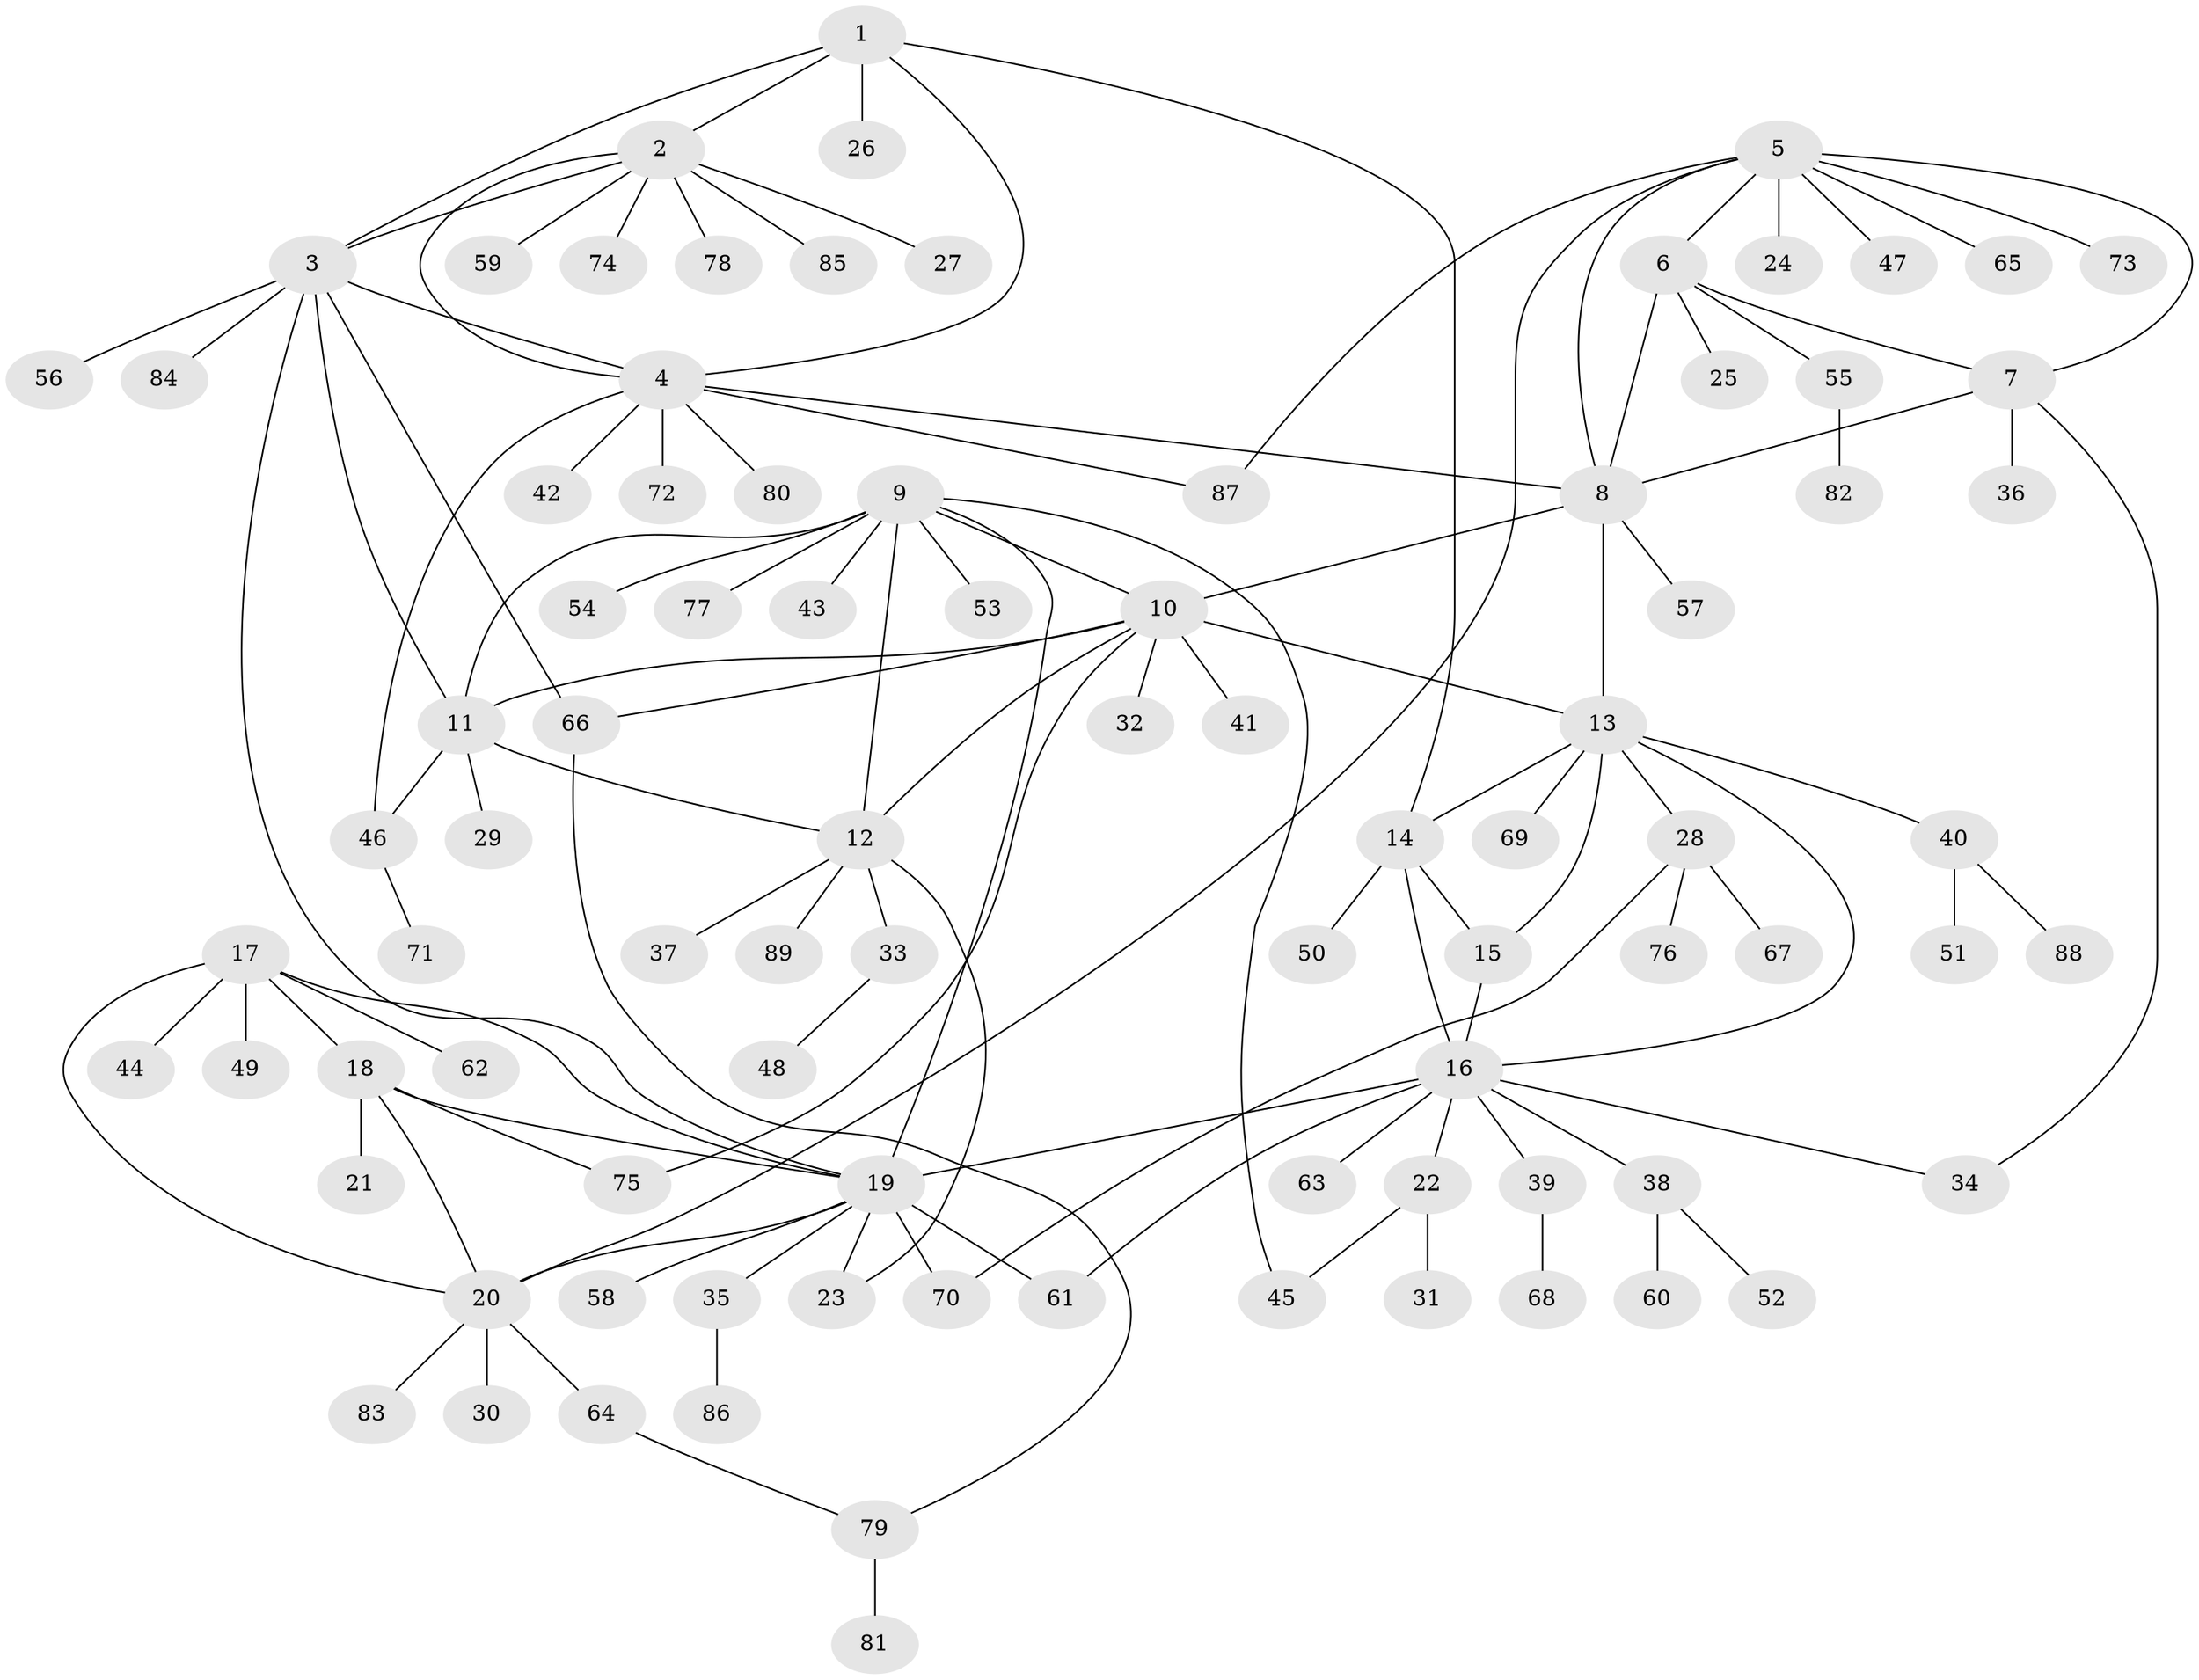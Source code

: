// coarse degree distribution, {8: 0.018867924528301886, 5: 0.05660377358490566, 3: 0.018867924528301886, 17: 0.018867924528301886, 1: 0.7924528301886793, 2: 0.05660377358490566, 7: 0.018867924528301886, 16: 0.018867924528301886}
// Generated by graph-tools (version 1.1) at 2025/57/03/04/25 21:57:35]
// undirected, 89 vertices, 119 edges
graph export_dot {
graph [start="1"]
  node [color=gray90,style=filled];
  1;
  2;
  3;
  4;
  5;
  6;
  7;
  8;
  9;
  10;
  11;
  12;
  13;
  14;
  15;
  16;
  17;
  18;
  19;
  20;
  21;
  22;
  23;
  24;
  25;
  26;
  27;
  28;
  29;
  30;
  31;
  32;
  33;
  34;
  35;
  36;
  37;
  38;
  39;
  40;
  41;
  42;
  43;
  44;
  45;
  46;
  47;
  48;
  49;
  50;
  51;
  52;
  53;
  54;
  55;
  56;
  57;
  58;
  59;
  60;
  61;
  62;
  63;
  64;
  65;
  66;
  67;
  68;
  69;
  70;
  71;
  72;
  73;
  74;
  75;
  76;
  77;
  78;
  79;
  80;
  81;
  82;
  83;
  84;
  85;
  86;
  87;
  88;
  89;
  1 -- 2;
  1 -- 3;
  1 -- 4;
  1 -- 14;
  1 -- 26;
  2 -- 3;
  2 -- 4;
  2 -- 27;
  2 -- 59;
  2 -- 74;
  2 -- 78;
  2 -- 85;
  3 -- 4;
  3 -- 11;
  3 -- 19;
  3 -- 56;
  3 -- 66;
  3 -- 84;
  4 -- 8;
  4 -- 42;
  4 -- 46;
  4 -- 72;
  4 -- 80;
  4 -- 87;
  5 -- 6;
  5 -- 7;
  5 -- 8;
  5 -- 20;
  5 -- 24;
  5 -- 47;
  5 -- 65;
  5 -- 73;
  5 -- 87;
  6 -- 7;
  6 -- 8;
  6 -- 25;
  6 -- 55;
  7 -- 8;
  7 -- 34;
  7 -- 36;
  8 -- 10;
  8 -- 13;
  8 -- 57;
  9 -- 10;
  9 -- 11;
  9 -- 12;
  9 -- 19;
  9 -- 43;
  9 -- 45;
  9 -- 53;
  9 -- 54;
  9 -- 77;
  10 -- 11;
  10 -- 12;
  10 -- 13;
  10 -- 32;
  10 -- 41;
  10 -- 66;
  10 -- 75;
  11 -- 12;
  11 -- 29;
  11 -- 46;
  12 -- 23;
  12 -- 33;
  12 -- 37;
  12 -- 89;
  13 -- 14;
  13 -- 15;
  13 -- 16;
  13 -- 28;
  13 -- 40;
  13 -- 69;
  14 -- 15;
  14 -- 16;
  14 -- 50;
  15 -- 16;
  16 -- 19;
  16 -- 22;
  16 -- 34;
  16 -- 38;
  16 -- 39;
  16 -- 61;
  16 -- 63;
  17 -- 18;
  17 -- 19;
  17 -- 20;
  17 -- 44;
  17 -- 49;
  17 -- 62;
  18 -- 19;
  18 -- 20;
  18 -- 21;
  18 -- 75;
  19 -- 20;
  19 -- 23;
  19 -- 35;
  19 -- 58;
  19 -- 61;
  19 -- 70;
  20 -- 30;
  20 -- 64;
  20 -- 83;
  22 -- 31;
  22 -- 45;
  28 -- 67;
  28 -- 70;
  28 -- 76;
  33 -- 48;
  35 -- 86;
  38 -- 52;
  38 -- 60;
  39 -- 68;
  40 -- 51;
  40 -- 88;
  46 -- 71;
  55 -- 82;
  64 -- 79;
  66 -- 79;
  79 -- 81;
}
